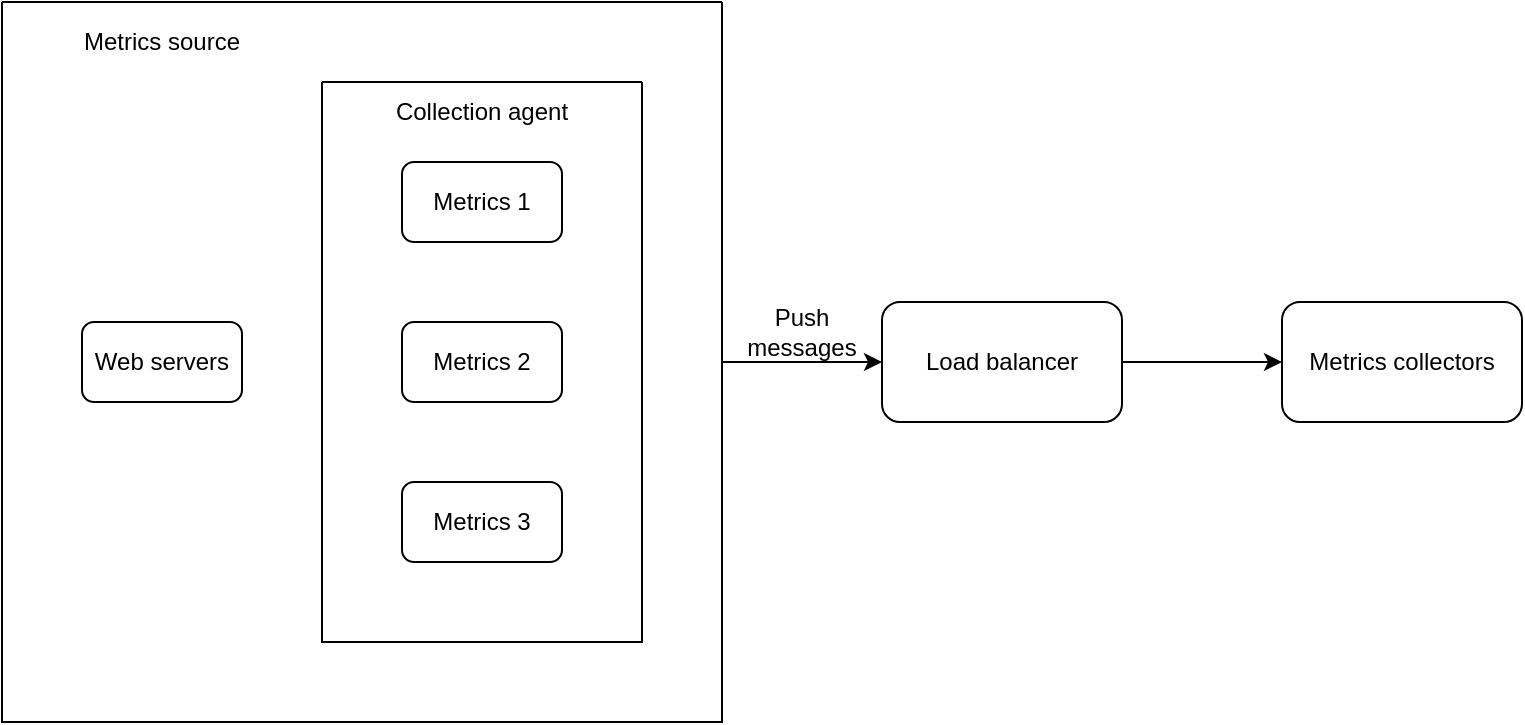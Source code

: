 <mxfile version="24.3.1" type="device">
  <diagram id="bc47vRQSer-DN1HRI0ml" name="Page-1">
    <mxGraphModel dx="882" dy="578" grid="1" gridSize="10" guides="1" tooltips="1" connect="1" arrows="1" fold="1" page="1" pageScale="1" pageWidth="850" pageHeight="1100" math="0" shadow="0">
      <root>
        <mxCell id="0" />
        <mxCell id="1" parent="0" />
        <mxCell id="I8zNn8IP8U8jx88QD11o-5" style="edgeStyle=orthogonalEdgeStyle;rounded=0;orthogonalLoop=1;jettySize=auto;html=1;exitX=1;exitY=0.5;exitDx=0;exitDy=0;entryX=0;entryY=0.5;entryDx=0;entryDy=0;" edge="1" parent="1" source="EtgMitFuruBxjGAC0nHd-1" target="I8zNn8IP8U8jx88QD11o-3">
          <mxGeometry relative="1" as="geometry" />
        </mxCell>
        <mxCell id="EtgMitFuruBxjGAC0nHd-1" value="" style="swimlane;startSize=0;" parent="1" vertex="1">
          <mxGeometry x="40" y="40" width="360" height="360" as="geometry" />
        </mxCell>
        <mxCell id="EtgMitFuruBxjGAC0nHd-3" value="Web servers" style="rounded=1;whiteSpace=wrap;html=1;" parent="EtgMitFuruBxjGAC0nHd-1" vertex="1">
          <mxGeometry x="40" y="160" width="80" height="40" as="geometry" />
        </mxCell>
        <mxCell id="I8zNn8IP8U8jx88QD11o-1" value="" style="swimlane;startSize=0;" vertex="1" parent="EtgMitFuruBxjGAC0nHd-1">
          <mxGeometry x="160" y="40" width="160" height="280" as="geometry" />
        </mxCell>
        <mxCell id="EtgMitFuruBxjGAC0nHd-4" value="Metrics 1" style="rounded=1;whiteSpace=wrap;html=1;" parent="I8zNn8IP8U8jx88QD11o-1" vertex="1">
          <mxGeometry x="40" y="40" width="80" height="40" as="geometry" />
        </mxCell>
        <mxCell id="EtgMitFuruBxjGAC0nHd-5" value="Metrics 2" style="rounded=1;whiteSpace=wrap;html=1;" parent="I8zNn8IP8U8jx88QD11o-1" vertex="1">
          <mxGeometry x="40" y="120" width="80" height="40" as="geometry" />
        </mxCell>
        <mxCell id="EtgMitFuruBxjGAC0nHd-6" value="Metrics 3" style="rounded=1;whiteSpace=wrap;html=1;" parent="I8zNn8IP8U8jx88QD11o-1" vertex="1">
          <mxGeometry x="40" y="200" width="80" height="40" as="geometry" />
        </mxCell>
        <mxCell id="I8zNn8IP8U8jx88QD11o-2" value="Collection agent" style="text;html=1;align=center;verticalAlign=middle;whiteSpace=wrap;rounded=0;" vertex="1" parent="I8zNn8IP8U8jx88QD11o-1">
          <mxGeometry width="160" height="30" as="geometry" />
        </mxCell>
        <mxCell id="EtgMitFuruBxjGAC0nHd-7" value="Metrics source" style="text;html=1;align=center;verticalAlign=middle;whiteSpace=wrap;rounded=0;" parent="1" vertex="1">
          <mxGeometry x="40" y="40" width="160" height="40" as="geometry" />
        </mxCell>
        <mxCell id="I8zNn8IP8U8jx88QD11o-6" style="edgeStyle=orthogonalEdgeStyle;rounded=0;orthogonalLoop=1;jettySize=auto;html=1;exitX=1;exitY=0.5;exitDx=0;exitDy=0;entryX=0;entryY=0.5;entryDx=0;entryDy=0;" edge="1" parent="1" source="I8zNn8IP8U8jx88QD11o-3" target="I8zNn8IP8U8jx88QD11o-4">
          <mxGeometry relative="1" as="geometry" />
        </mxCell>
        <mxCell id="I8zNn8IP8U8jx88QD11o-3" value="Load balancer" style="rounded=1;whiteSpace=wrap;html=1;" vertex="1" parent="1">
          <mxGeometry x="480" y="190" width="120" height="60" as="geometry" />
        </mxCell>
        <mxCell id="I8zNn8IP8U8jx88QD11o-4" value="Metrics collectors" style="rounded=1;whiteSpace=wrap;html=1;" vertex="1" parent="1">
          <mxGeometry x="680" y="190" width="120" height="60" as="geometry" />
        </mxCell>
        <mxCell id="I8zNn8IP8U8jx88QD11o-7" value="Push messages" style="text;html=1;align=center;verticalAlign=middle;whiteSpace=wrap;rounded=0;" vertex="1" parent="1">
          <mxGeometry x="400" y="190" width="80" height="30" as="geometry" />
        </mxCell>
      </root>
    </mxGraphModel>
  </diagram>
</mxfile>
